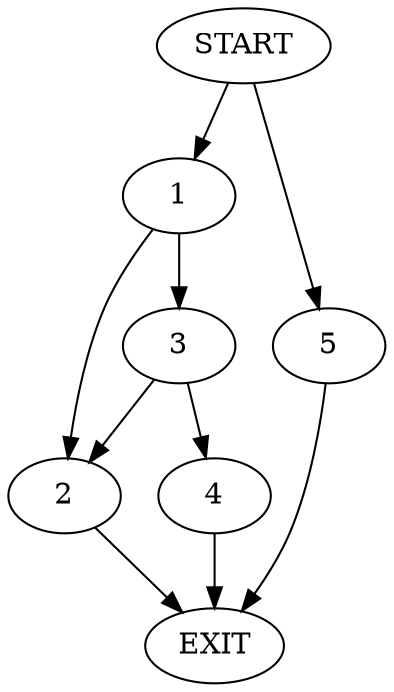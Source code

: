 digraph {
0 [label="START"]
6 [label="EXIT"]
0 -> 1
1 -> 2
1 -> 3
3 -> 4
3 -> 2
2 -> 6
0 -> 5
5 -> 6
4 -> 6
}
